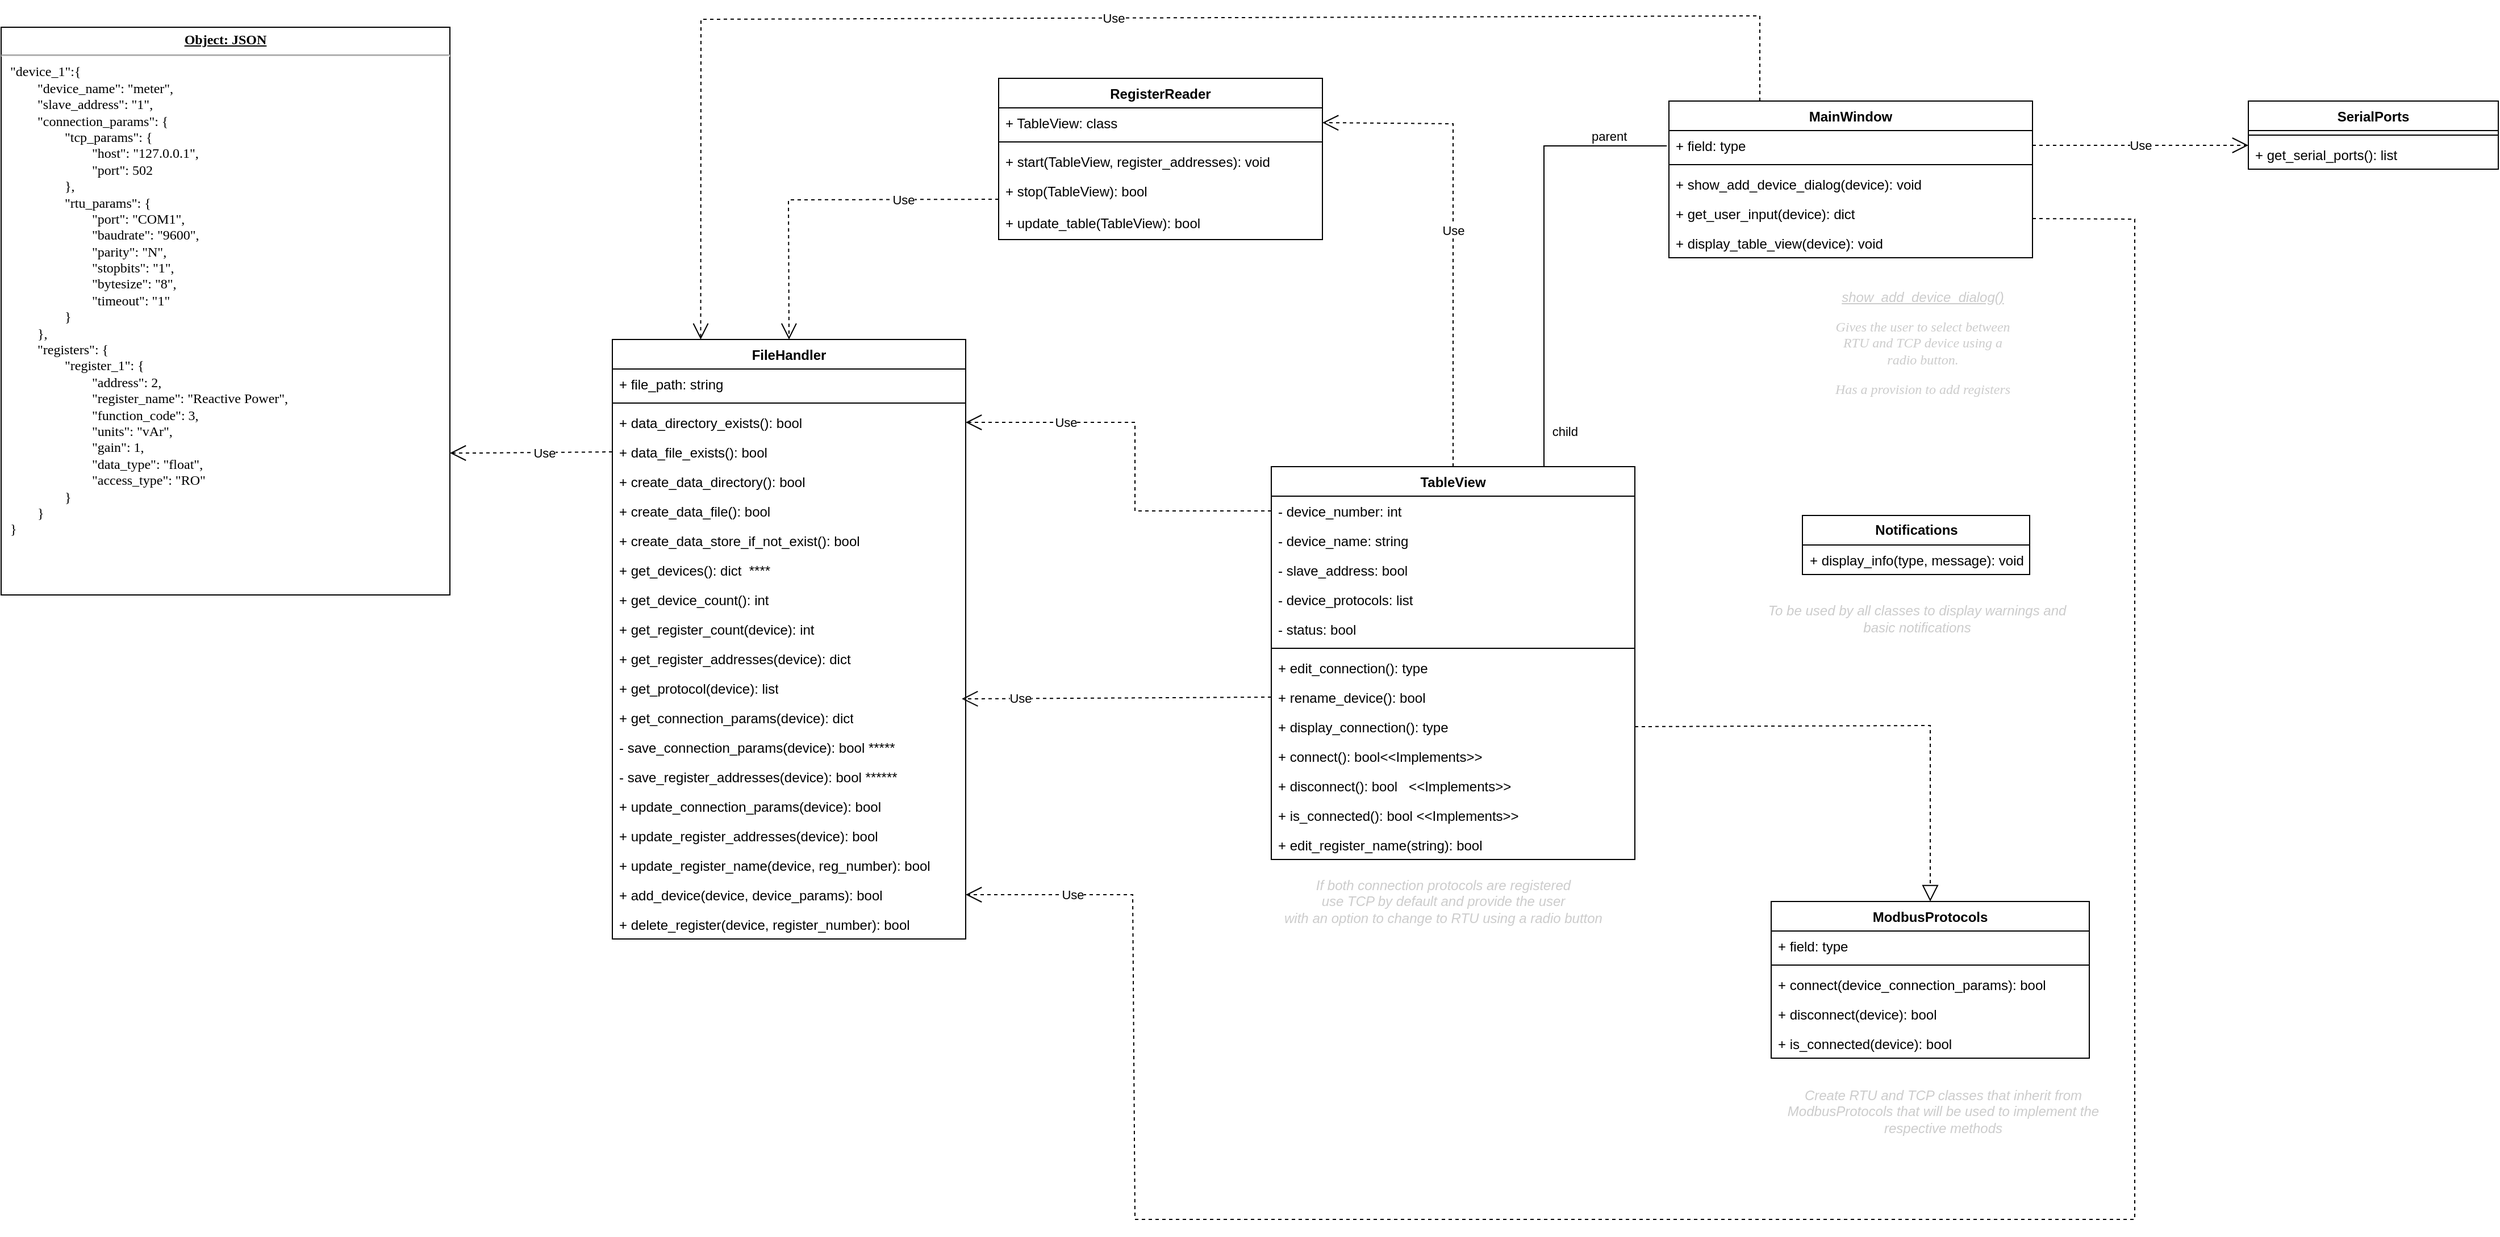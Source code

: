<mxfile version="22.1.21" type="github">
  <diagram id="C5RBs43oDa-KdzZeNtuy" name="Page-1">
    <mxGraphModel dx="1240" dy="578" grid="0" gridSize="5" guides="1" tooltips="1" connect="1" arrows="1" fold="1" page="1" pageScale="1" pageWidth="4681" pageHeight="3300" math="0" shadow="0">
      <root>
        <mxCell id="WIyWlLk6GJQsqaUBKTNV-0" />
        <mxCell id="WIyWlLk6GJQsqaUBKTNV-1" parent="WIyWlLk6GJQsqaUBKTNV-0" />
        <mxCell id="R0Rte5mgnnEbFd30__bY-20" value="RegisterReader" style="swimlane;fontStyle=1;align=center;verticalAlign=top;childLayout=stackLayout;horizontal=1;startSize=26;horizontalStack=0;resizeParent=1;resizeParentMax=0;resizeLast=0;collapsible=1;marginBottom=0;whiteSpace=wrap;html=1;" parent="WIyWlLk6GJQsqaUBKTNV-1" vertex="1">
          <mxGeometry x="1880" y="975" width="285" height="142" as="geometry">
            <mxRectangle x="340" y="460" width="80" height="30" as="alternateBounds" />
          </mxGeometry>
        </mxCell>
        <mxCell id="R0Rte5mgnnEbFd30__bY-29" value="+ TableView: class" style="text;strokeColor=none;fillColor=none;align=left;verticalAlign=top;spacingLeft=4;spacingRight=4;overflow=hidden;rotatable=0;points=[[0,0.5],[1,0.5]];portConstraint=eastwest;whiteSpace=wrap;html=1;" parent="R0Rte5mgnnEbFd30__bY-20" vertex="1">
          <mxGeometry y="26" width="285" height="26" as="geometry" />
        </mxCell>
        <mxCell id="R0Rte5mgnnEbFd30__bY-22" value="" style="line;strokeWidth=1;fillColor=none;align=left;verticalAlign=middle;spacingTop=-1;spacingLeft=3;spacingRight=3;rotatable=0;labelPosition=right;points=[];portConstraint=eastwest;strokeColor=inherit;" parent="R0Rte5mgnnEbFd30__bY-20" vertex="1">
          <mxGeometry y="52" width="285" height="8" as="geometry" />
        </mxCell>
        <mxCell id="R0Rte5mgnnEbFd30__bY-24" value="+ start(TableView, register_addresses): void" style="text;strokeColor=none;fillColor=none;align=left;verticalAlign=top;spacingLeft=4;spacingRight=4;overflow=hidden;rotatable=0;points=[[0,0.5],[1,0.5]];portConstraint=eastwest;whiteSpace=wrap;html=1;" parent="R0Rte5mgnnEbFd30__bY-20" vertex="1">
          <mxGeometry y="60" width="285" height="26" as="geometry" />
        </mxCell>
        <mxCell id="R0Rte5mgnnEbFd30__bY-42" value="+ stop(TableView): bool" style="text;strokeColor=none;fillColor=none;align=left;verticalAlign=top;spacingLeft=4;spacingRight=4;overflow=hidden;rotatable=0;points=[[0,0.5],[1,0.5]];portConstraint=eastwest;whiteSpace=wrap;html=1;" parent="R0Rte5mgnnEbFd30__bY-20" vertex="1">
          <mxGeometry y="86" width="285" height="28" as="geometry" />
        </mxCell>
        <mxCell id="pHV8ULAKs_P2QOliN_mK-52" value="+ update_table(TableView): bool" style="text;strokeColor=none;fillColor=none;align=left;verticalAlign=top;spacingLeft=4;spacingRight=4;overflow=hidden;rotatable=0;points=[[0,0.5],[1,0.5]];portConstraint=eastwest;whiteSpace=wrap;html=1;" parent="R0Rte5mgnnEbFd30__bY-20" vertex="1">
          <mxGeometry y="114" width="285" height="28" as="geometry" />
        </mxCell>
        <mxCell id="R0Rte5mgnnEbFd30__bY-61" value="TableView" style="swimlane;fontStyle=1;align=center;verticalAlign=top;childLayout=stackLayout;horizontal=1;startSize=26;horizontalStack=0;resizeParent=1;resizeParentMax=0;resizeLast=0;collapsible=1;marginBottom=0;whiteSpace=wrap;html=1;" parent="WIyWlLk6GJQsqaUBKTNV-1" vertex="1">
          <mxGeometry x="2120" y="1317" width="320" height="346" as="geometry" />
        </mxCell>
        <mxCell id="R0Rte5mgnnEbFd30__bY-62" value="- device_number: int" style="text;strokeColor=none;fillColor=none;align=left;verticalAlign=top;spacingLeft=4;spacingRight=4;overflow=hidden;rotatable=0;points=[[0,0.5],[1,0.5]];portConstraint=eastwest;whiteSpace=wrap;html=1;" parent="R0Rte5mgnnEbFd30__bY-61" vertex="1">
          <mxGeometry y="26" width="320" height="26" as="geometry" />
        </mxCell>
        <mxCell id="pHV8ULAKs_P2QOliN_mK-25" value="- device_name: string" style="text;strokeColor=none;fillColor=none;align=left;verticalAlign=top;spacingLeft=4;spacingRight=4;overflow=hidden;rotatable=0;points=[[0,0.5],[1,0.5]];portConstraint=eastwest;whiteSpace=wrap;html=1;" parent="R0Rte5mgnnEbFd30__bY-61" vertex="1">
          <mxGeometry y="52" width="320" height="26" as="geometry" />
        </mxCell>
        <mxCell id="pHV8ULAKs_P2QOliN_mK-24" value="- slave_address: bool" style="text;strokeColor=none;fillColor=none;align=left;verticalAlign=top;spacingLeft=4;spacingRight=4;overflow=hidden;rotatable=0;points=[[0,0.5],[1,0.5]];portConstraint=eastwest;whiteSpace=wrap;html=1;" parent="R0Rte5mgnnEbFd30__bY-61" vertex="1">
          <mxGeometry y="78" width="320" height="26" as="geometry" />
        </mxCell>
        <mxCell id="NA0rE5WpsOrF8ZW44wvQ-11" value="- device_protocols: list" style="text;strokeColor=none;fillColor=none;align=left;verticalAlign=top;spacingLeft=4;spacingRight=4;overflow=hidden;rotatable=0;points=[[0,0.5],[1,0.5]];portConstraint=eastwest;whiteSpace=wrap;html=1;" parent="R0Rte5mgnnEbFd30__bY-61" vertex="1">
          <mxGeometry y="104" width="320" height="26" as="geometry" />
        </mxCell>
        <mxCell id="pHV8ULAKs_P2QOliN_mK-9" value="- status: bool" style="text;strokeColor=none;fillColor=none;align=left;verticalAlign=top;spacingLeft=4;spacingRight=4;overflow=hidden;rotatable=0;points=[[0,0.5],[1,0.5]];portConstraint=eastwest;whiteSpace=wrap;html=1;" parent="R0Rte5mgnnEbFd30__bY-61" vertex="1">
          <mxGeometry y="130" width="320" height="26" as="geometry" />
        </mxCell>
        <mxCell id="R0Rte5mgnnEbFd30__bY-63" value="" style="line;strokeWidth=1;fillColor=none;align=left;verticalAlign=middle;spacingTop=-1;spacingLeft=3;spacingRight=3;rotatable=0;labelPosition=right;points=[];portConstraint=eastwest;strokeColor=inherit;" parent="R0Rte5mgnnEbFd30__bY-61" vertex="1">
          <mxGeometry y="156" width="320" height="8" as="geometry" />
        </mxCell>
        <mxCell id="R0Rte5mgnnEbFd30__bY-55" value="+ edit_connection(): type" style="text;strokeColor=none;fillColor=none;align=left;verticalAlign=top;spacingLeft=4;spacingRight=4;overflow=hidden;rotatable=0;points=[[0,0.5],[1,0.5]];portConstraint=eastwest;whiteSpace=wrap;html=1;" parent="R0Rte5mgnnEbFd30__bY-61" vertex="1">
          <mxGeometry y="164" width="320" height="26" as="geometry" />
        </mxCell>
        <mxCell id="R0Rte5mgnnEbFd30__bY-56" value="+ rename_device(): bool" style="text;strokeColor=none;fillColor=none;align=left;verticalAlign=top;spacingLeft=4;spacingRight=4;overflow=hidden;rotatable=0;points=[[0,0.5],[1,0.5]];portConstraint=eastwest;whiteSpace=wrap;html=1;" parent="R0Rte5mgnnEbFd30__bY-61" vertex="1">
          <mxGeometry y="190" width="320" height="26" as="geometry" />
        </mxCell>
        <mxCell id="pHV8ULAKs_P2QOliN_mK-10" value="+ display_connection(): type" style="text;strokeColor=none;fillColor=none;align=left;verticalAlign=top;spacingLeft=4;spacingRight=4;overflow=hidden;rotatable=0;points=[[0,0.5],[1,0.5]];portConstraint=eastwest;whiteSpace=wrap;html=1;" parent="R0Rte5mgnnEbFd30__bY-61" vertex="1">
          <mxGeometry y="216" width="320" height="26" as="geometry" />
        </mxCell>
        <mxCell id="pHV8ULAKs_P2QOliN_mK-33" value="+ connect(): bool&amp;lt;&amp;lt;Implements&amp;gt;&amp;gt;" style="text;strokeColor=none;fillColor=none;align=left;verticalAlign=top;spacingLeft=4;spacingRight=4;overflow=hidden;rotatable=0;points=[[0,0.5],[1,0.5]];portConstraint=eastwest;whiteSpace=wrap;html=1;" parent="R0Rte5mgnnEbFd30__bY-61" vertex="1">
          <mxGeometry y="242" width="320" height="26" as="geometry" />
        </mxCell>
        <mxCell id="pHV8ULAKs_P2QOliN_mK-35" value="+ disconnect(): bool&amp;nbsp; &amp;nbsp;&amp;lt;&amp;lt;Implements&amp;gt;&amp;gt;" style="text;strokeColor=none;fillColor=none;align=left;verticalAlign=top;spacingLeft=4;spacingRight=4;overflow=hidden;rotatable=0;points=[[0,0.5],[1,0.5]];portConstraint=eastwest;whiteSpace=wrap;html=1;" parent="R0Rte5mgnnEbFd30__bY-61" vertex="1">
          <mxGeometry y="268" width="320" height="26" as="geometry" />
        </mxCell>
        <mxCell id="pHV8ULAKs_P2QOliN_mK-34" value="+ is_connected(): bool &amp;lt;&amp;lt;Implements&amp;gt;&amp;gt;" style="text;strokeColor=none;fillColor=none;align=left;verticalAlign=top;spacingLeft=4;spacingRight=4;overflow=hidden;rotatable=0;points=[[0,0.5],[1,0.5]];portConstraint=eastwest;whiteSpace=wrap;html=1;" parent="R0Rte5mgnnEbFd30__bY-61" vertex="1">
          <mxGeometry y="294" width="320" height="26" as="geometry" />
        </mxCell>
        <mxCell id="NA0rE5WpsOrF8ZW44wvQ-50" value="+ edit_register_name(string): bool" style="text;strokeColor=none;fillColor=none;align=left;verticalAlign=top;spacingLeft=4;spacingRight=4;overflow=hidden;rotatable=0;points=[[0,0.5],[1,0.5]];portConstraint=eastwest;whiteSpace=wrap;html=1;" parent="R0Rte5mgnnEbFd30__bY-61" vertex="1">
          <mxGeometry y="320" width="320" height="26" as="geometry" />
        </mxCell>
        <mxCell id="pHV8ULAKs_P2QOliN_mK-11" value="FileHandler" style="swimlane;fontStyle=1;align=center;verticalAlign=top;childLayout=stackLayout;horizontal=1;startSize=26;horizontalStack=0;resizeParent=1;resizeParentMax=0;resizeLast=0;collapsible=1;marginBottom=0;whiteSpace=wrap;html=1;" parent="WIyWlLk6GJQsqaUBKTNV-1" vertex="1">
          <mxGeometry x="1540" y="1205" width="311" height="528" as="geometry" />
        </mxCell>
        <mxCell id="pHV8ULAKs_P2QOliN_mK-12" value="+ file_path: string" style="text;strokeColor=none;fillColor=none;align=left;verticalAlign=top;spacingLeft=4;spacingRight=4;overflow=hidden;rotatable=0;points=[[0,0.5],[1,0.5]];portConstraint=eastwest;whiteSpace=wrap;html=1;" parent="pHV8ULAKs_P2QOliN_mK-11" vertex="1">
          <mxGeometry y="26" width="311" height="26" as="geometry" />
        </mxCell>
        <mxCell id="pHV8ULAKs_P2QOliN_mK-13" value="" style="line;strokeWidth=1;fillColor=none;align=left;verticalAlign=middle;spacingTop=-1;spacingLeft=3;spacingRight=3;rotatable=0;labelPosition=right;points=[];portConstraint=eastwest;strokeColor=inherit;" parent="pHV8ULAKs_P2QOliN_mK-11" vertex="1">
          <mxGeometry y="52" width="311" height="8" as="geometry" />
        </mxCell>
        <mxCell id="pHV8ULAKs_P2QOliN_mK-14" value="+ data_directory_exists(): bool" style="text;strokeColor=none;fillColor=none;align=left;verticalAlign=top;spacingLeft=4;spacingRight=4;overflow=hidden;rotatable=0;points=[[0,0.5],[1,0.5]];portConstraint=eastwest;whiteSpace=wrap;html=1;" parent="pHV8ULAKs_P2QOliN_mK-11" vertex="1">
          <mxGeometry y="60" width="311" height="26" as="geometry" />
        </mxCell>
        <mxCell id="pHV8ULAKs_P2QOliN_mK-15" value="+ data_file_exists(): bool" style="text;strokeColor=none;fillColor=none;align=left;verticalAlign=top;spacingLeft=4;spacingRight=4;overflow=hidden;rotatable=0;points=[[0,0.5],[1,0.5]];portConstraint=eastwest;whiteSpace=wrap;html=1;" parent="pHV8ULAKs_P2QOliN_mK-11" vertex="1">
          <mxGeometry y="86" width="311" height="26" as="geometry" />
        </mxCell>
        <mxCell id="R0Rte5mgnnEbFd30__bY-70" value="+ create_data_directory(): bool" style="text;strokeColor=none;fillColor=none;align=left;verticalAlign=top;spacingLeft=4;spacingRight=4;overflow=hidden;rotatable=0;points=[[0,0.5],[1,0.5]];portConstraint=eastwest;whiteSpace=wrap;html=1;" parent="pHV8ULAKs_P2QOliN_mK-11" vertex="1">
          <mxGeometry y="112" width="311" height="26" as="geometry" />
        </mxCell>
        <mxCell id="R0Rte5mgnnEbFd30__bY-71" value="+ create_data_file(): bool" style="text;strokeColor=none;fillColor=none;align=left;verticalAlign=top;spacingLeft=4;spacingRight=4;overflow=hidden;rotatable=0;points=[[0,0.5],[1,0.5]];portConstraint=eastwest;whiteSpace=wrap;html=1;" parent="pHV8ULAKs_P2QOliN_mK-11" vertex="1">
          <mxGeometry y="138" width="311" height="26" as="geometry" />
        </mxCell>
        <mxCell id="rDuKrW9vEvg7bjFHbhdm-0" value="+ create_data_store_if_not_exist(): bool" style="text;strokeColor=none;fillColor=none;align=left;verticalAlign=top;spacingLeft=4;spacingRight=4;overflow=hidden;rotatable=0;points=[[0,0.5],[1,0.5]];portConstraint=eastwest;whiteSpace=wrap;html=1;" vertex="1" parent="pHV8ULAKs_P2QOliN_mK-11">
          <mxGeometry y="164" width="311" height="26" as="geometry" />
        </mxCell>
        <mxCell id="pHV8ULAKs_P2QOliN_mK-17" value="+ get_devices(): dict&amp;nbsp; ****" style="text;strokeColor=none;fillColor=none;align=left;verticalAlign=top;spacingLeft=4;spacingRight=4;overflow=hidden;rotatable=0;points=[[0,0.5],[1,0.5]];portConstraint=eastwest;whiteSpace=wrap;html=1;" parent="pHV8ULAKs_P2QOliN_mK-11" vertex="1">
          <mxGeometry y="190" width="311" height="26" as="geometry" />
        </mxCell>
        <mxCell id="NA0rE5WpsOrF8ZW44wvQ-6" value="+ get_device_count(): int" style="text;strokeColor=none;fillColor=none;align=left;verticalAlign=top;spacingLeft=4;spacingRight=4;overflow=hidden;rotatable=0;points=[[0,0.5],[1,0.5]];portConstraint=eastwest;whiteSpace=wrap;html=1;" parent="pHV8ULAKs_P2QOliN_mK-11" vertex="1">
          <mxGeometry y="216" width="311" height="26" as="geometry" />
        </mxCell>
        <mxCell id="pHV8ULAKs_P2QOliN_mK-18" value="+ get_register_count(device): int" style="text;strokeColor=none;fillColor=none;align=left;verticalAlign=top;spacingLeft=4;spacingRight=4;overflow=hidden;rotatable=0;points=[[0,0.5],[1,0.5]];portConstraint=eastwest;whiteSpace=wrap;html=1;" parent="pHV8ULAKs_P2QOliN_mK-11" vertex="1">
          <mxGeometry y="242" width="311" height="26" as="geometry" />
        </mxCell>
        <mxCell id="pHV8ULAKs_P2QOliN_mK-16" value="+ get_register_addresses(device): dict" style="text;strokeColor=none;fillColor=none;align=left;verticalAlign=top;spacingLeft=4;spacingRight=4;overflow=hidden;rotatable=0;points=[[0,0.5],[1,0.5]];portConstraint=eastwest;whiteSpace=wrap;html=1;" parent="pHV8ULAKs_P2QOliN_mK-11" vertex="1">
          <mxGeometry y="268" width="311" height="26" as="geometry" />
        </mxCell>
        <mxCell id="pHV8ULAKs_P2QOliN_mK-19" value="+ get_protocol(device): list" style="text;strokeColor=none;fillColor=none;align=left;verticalAlign=top;spacingLeft=4;spacingRight=4;overflow=hidden;rotatable=0;points=[[0,0.5],[1,0.5]];portConstraint=eastwest;whiteSpace=wrap;html=1;" parent="pHV8ULAKs_P2QOliN_mK-11" vertex="1">
          <mxGeometry y="294" width="311" height="26" as="geometry" />
        </mxCell>
        <mxCell id="NA0rE5WpsOrF8ZW44wvQ-12" value="+ get_connection_params(device): dict" style="text;strokeColor=none;fillColor=none;align=left;verticalAlign=top;spacingLeft=4;spacingRight=4;overflow=hidden;rotatable=0;points=[[0,0.5],[1,0.5]];portConstraint=eastwest;whiteSpace=wrap;html=1;" parent="pHV8ULAKs_P2QOliN_mK-11" vertex="1">
          <mxGeometry y="320" width="311" height="26" as="geometry" />
        </mxCell>
        <mxCell id="R0Rte5mgnnEbFd30__bY-74" value="- save_connection_params(device): bool *****" style="text;strokeColor=none;fillColor=none;align=left;verticalAlign=top;spacingLeft=4;spacingRight=4;overflow=hidden;rotatable=0;points=[[0,0.5],[1,0.5]];portConstraint=eastwest;whiteSpace=wrap;html=1;" parent="pHV8ULAKs_P2QOliN_mK-11" vertex="1">
          <mxGeometry y="346" width="311" height="26" as="geometry" />
        </mxCell>
        <mxCell id="pHV8ULAKs_P2QOliN_mK-21" value="- save_register_addresses(device): bool ******" style="text;strokeColor=none;fillColor=none;align=left;verticalAlign=top;spacingLeft=4;spacingRight=4;overflow=hidden;rotatable=0;points=[[0,0.5],[1,0.5]];portConstraint=eastwest;whiteSpace=wrap;html=1;" parent="pHV8ULAKs_P2QOliN_mK-11" vertex="1">
          <mxGeometry y="372" width="311" height="26" as="geometry" />
        </mxCell>
        <mxCell id="R0Rte5mgnnEbFd30__bY-73" value="+ update_connection_params(device): bool" style="text;strokeColor=none;fillColor=none;align=left;verticalAlign=top;spacingLeft=4;spacingRight=4;overflow=hidden;rotatable=0;points=[[0,0.5],[1,0.5]];portConstraint=eastwest;whiteSpace=wrap;html=1;" parent="pHV8ULAKs_P2QOliN_mK-11" vertex="1">
          <mxGeometry y="398" width="311" height="26" as="geometry" />
        </mxCell>
        <mxCell id="pHV8ULAKs_P2QOliN_mK-22" value="+ update_register_addresses(device): bool" style="text;strokeColor=none;fillColor=none;align=left;verticalAlign=top;spacingLeft=4;spacingRight=4;overflow=hidden;rotatable=0;points=[[0,0.5],[1,0.5]];portConstraint=eastwest;whiteSpace=wrap;html=1;" parent="pHV8ULAKs_P2QOliN_mK-11" vertex="1">
          <mxGeometry y="424" width="311" height="26" as="geometry" />
        </mxCell>
        <mxCell id="R0Rte5mgnnEbFd30__bY-72" value="+ update_register_name(device, reg_number): bool" style="text;strokeColor=none;fillColor=none;align=left;verticalAlign=top;spacingLeft=4;spacingRight=4;overflow=hidden;rotatable=0;points=[[0,0.5],[1,0.5]];portConstraint=eastwest;whiteSpace=wrap;html=1;" parent="pHV8ULAKs_P2QOliN_mK-11" vertex="1">
          <mxGeometry y="450" width="311" height="26" as="geometry" />
        </mxCell>
        <mxCell id="R0Rte5mgnnEbFd30__bY-76" value="+ add_device(device, device_params): bool" style="text;strokeColor=none;fillColor=none;align=left;verticalAlign=top;spacingLeft=4;spacingRight=4;overflow=hidden;rotatable=0;points=[[0,0.5],[1,0.5]];portConstraint=eastwest;whiteSpace=wrap;html=1;" parent="pHV8ULAKs_P2QOliN_mK-11" vertex="1">
          <mxGeometry y="476" width="311" height="26" as="geometry" />
        </mxCell>
        <mxCell id="pHV8ULAKs_P2QOliN_mK-23" value="+ delete_register(device, register_number): bool" style="text;strokeColor=none;fillColor=none;align=left;verticalAlign=top;spacingLeft=4;spacingRight=4;overflow=hidden;rotatable=0;points=[[0,0.5],[1,0.5]];portConstraint=eastwest;whiteSpace=wrap;html=1;" parent="pHV8ULAKs_P2QOliN_mK-11" vertex="1">
          <mxGeometry y="502" width="311" height="26" as="geometry" />
        </mxCell>
        <mxCell id="pHV8ULAKs_P2QOliN_mK-36" value="" style="endArrow=block;dashed=1;endFill=0;endSize=12;html=1;rounded=0;exitX=1;exitY=0.5;exitDx=0;exitDy=0;entryX=0.5;entryY=0;entryDx=0;entryDy=0;" parent="WIyWlLk6GJQsqaUBKTNV-1" source="pHV8ULAKs_P2QOliN_mK-10" target="NA0rE5WpsOrF8ZW44wvQ-27" edge="1">
          <mxGeometry width="160" relative="1" as="geometry">
            <mxPoint x="2460" y="1640" as="sourcePoint" />
            <mxPoint x="2746.0" y="1800" as="targetPoint" />
            <Array as="points">
              <mxPoint x="2700" y="1545" />
            </Array>
          </mxGeometry>
        </mxCell>
        <mxCell id="pHV8ULAKs_P2QOliN_mK-38" value="Use" style="endArrow=open;endSize=12;dashed=1;html=1;rounded=0;exitX=0;exitY=0.5;exitDx=0;exitDy=0;entryX=1;entryY=0.5;entryDx=0;entryDy=0;" parent="WIyWlLk6GJQsqaUBKTNV-1" source="R0Rte5mgnnEbFd30__bY-62" target="pHV8ULAKs_P2QOliN_mK-14" edge="1">
          <mxGeometry x="0.497" width="160" relative="1" as="geometry">
            <mxPoint x="1693" y="1474" as="sourcePoint" />
            <mxPoint x="1878" y="1386" as="targetPoint" />
            <Array as="points">
              <mxPoint x="2000" y="1356" />
              <mxPoint x="2000" y="1278" />
            </Array>
            <mxPoint as="offset" />
          </mxGeometry>
        </mxCell>
        <mxCell id="pHV8ULAKs_P2QOliN_mK-39" value="Use" style="endArrow=open;endSize=12;dashed=1;html=1;rounded=0;entryX=0.989;entryY=0.867;entryDx=0;entryDy=0;exitX=0;exitY=0.5;exitDx=0;exitDy=0;entryPerimeter=0;" parent="WIyWlLk6GJQsqaUBKTNV-1" target="pHV8ULAKs_P2QOliN_mK-19" edge="1" source="R0Rte5mgnnEbFd30__bY-56">
          <mxGeometry x="0.625" width="160" relative="1" as="geometry">
            <mxPoint x="2120" y="1494" as="sourcePoint" />
            <mxPoint x="1835" y="1665" as="targetPoint" />
            <Array as="points" />
            <mxPoint as="offset" />
          </mxGeometry>
        </mxCell>
        <mxCell id="pHV8ULAKs_P2QOliN_mK-40" value="Use" style="endArrow=open;endSize=12;dashed=1;html=1;rounded=0;exitX=0;exitY=0.75;exitDx=0;exitDy=0;entryX=0.5;entryY=0;entryDx=0;entryDy=0;" parent="WIyWlLk6GJQsqaUBKTNV-1" source="R0Rte5mgnnEbFd30__bY-20" target="pHV8ULAKs_P2QOliN_mK-11" edge="1">
          <mxGeometry x="-0.45" width="160" relative="1" as="geometry">
            <mxPoint x="2110" y="1015" as="sourcePoint" />
            <mxPoint x="1735" y="1115" as="targetPoint" />
            <Array as="points">
              <mxPoint x="1695" y="1082" />
            </Array>
            <mxPoint as="offset" />
          </mxGeometry>
        </mxCell>
        <mxCell id="pHV8ULAKs_P2QOliN_mK-41" value="Use" style="endArrow=open;endSize=12;dashed=1;html=1;rounded=0;exitX=0.5;exitY=0;exitDx=0;exitDy=0;entryX=1;entryY=0.5;entryDx=0;entryDy=0;" parent="WIyWlLk6GJQsqaUBKTNV-1" source="R0Rte5mgnnEbFd30__bY-61" target="R0Rte5mgnnEbFd30__bY-29" edge="1">
          <mxGeometry width="160" relative="1" as="geometry">
            <mxPoint x="2300" y="1295" as="sourcePoint" />
            <mxPoint x="2255" y="1075" as="targetPoint" />
            <Array as="points">
              <mxPoint x="2280" y="1015" />
            </Array>
          </mxGeometry>
        </mxCell>
        <mxCell id="pHV8ULAKs_P2QOliN_mK-42" value="&lt;p style=&quot;margin:0px;margin-top:4px;text-align:center;text-decoration:underline;&quot;&gt;&lt;b&gt;&lt;font face=&quot;Lucida Console&quot;&gt;Object: JSON&lt;/font&gt;&lt;/b&gt;&lt;/p&gt;&lt;hr&gt;&lt;p style=&quot;margin:0px;margin-left:8px;&quot;&gt;&lt;font face=&quot;Lucida Console&quot;&gt;&quot;device_1&quot;:{&lt;/font&gt;&lt;/p&gt;&lt;p style=&quot;margin:0px;margin-left:8px;&quot;&gt;&lt;span style=&quot;font-family: UuIYtcbSitA8eK5MFjsH; white-space: pre;&quot;&gt;&#x9;&lt;/span&gt;&lt;font face=&quot;Lucida Console&quot;&gt;&quot;device_name&quot;: &quot;meter&quot;,&lt;/font&gt;&lt;br&gt;&lt;/p&gt;&lt;p style=&quot;margin:0px;margin-left:8px;&quot;&gt;&lt;span style=&quot;font-family: UuIYtcbSitA8eK5MFjsH; white-space: pre;&quot;&gt;&#x9;&lt;/span&gt;&lt;font face=&quot;Lucida Console&quot;&gt;&quot;slave_address&quot;: &quot;1&quot;,&lt;br&gt;&lt;/font&gt;&lt;/p&gt;&lt;p style=&quot;margin:0px;margin-left:8px;&quot;&gt;&lt;span style=&quot;font-family: Paz8Co9bnPgw_T366Ow7; white-space: pre;&quot;&gt;&#x9;&lt;/span&gt;&lt;font face=&quot;Lucida Console&quot;&gt;&quot;connection_params&quot;: {&lt;/font&gt;&lt;br&gt;&lt;/p&gt;&lt;p style=&quot;margin:0px;margin-left:8px;&quot;&gt;&lt;span style=&quot;white-space: pre;&quot;&gt;&lt;font face=&quot;UuIYtcbSitA8eK5MFjsH&quot;&gt;&#x9;&lt;/font&gt;&lt;span style=&quot;font-family: UuIYtcbSitA8eK5MFjsH; white-space: pre;&quot;&gt;&#x9;&lt;/span&gt;&lt;font face=&quot;Lucida Console&quot;&gt;&quot;tcp_params&quot;: {&lt;/font&gt;&lt;/span&gt;&lt;/p&gt;&lt;p style=&quot;margin:0px;margin-left:8px;&quot;&gt;&lt;span style=&quot;font-family: UuIYtcbSitA8eK5MFjsH; white-space: pre;&quot;&gt;&#x9;&lt;/span&gt;&lt;span style=&quot;font-family: UuIYtcbSitA8eK5MFjsH; white-space: pre;&quot;&gt;&#x9;&lt;/span&gt;&lt;span style=&quot;font-family: UuIYtcbSitA8eK5MFjsH; white-space: pre;&quot;&gt;&#x9;&lt;/span&gt;&lt;font face=&quot;Lucida Console&quot;&gt;&quot;host&quot;: &quot;127.0.0.1&quot;,&lt;/font&gt;&lt;br&gt;&lt;/p&gt;&lt;p style=&quot;margin:0px;margin-left:8px;&quot;&gt;&lt;span style=&quot;font-family: UuIYtcbSitA8eK5MFjsH; white-space: pre;&quot;&gt;&#x9;&lt;/span&gt;&lt;span style=&quot;font-family: UuIYtcbSitA8eK5MFjsH; white-space: pre;&quot;&gt;&#x9;&lt;/span&gt;&lt;span style=&quot;font-family: UuIYtcbSitA8eK5MFjsH; white-space: pre;&quot;&gt;&#x9;&lt;/span&gt;&lt;font face=&quot;Lucida Console&quot;&gt;&quot;port&quot;: 502&lt;/font&gt;&lt;br&gt;&lt;/p&gt;&lt;p style=&quot;margin:0px;margin-left:8px;&quot;&gt;&lt;span style=&quot;font-family: UuIYtcbSitA8eK5MFjsH; white-space: pre;&quot;&gt;&#x9;&lt;span style=&quot;white-space: pre;&quot;&gt;&#x9;&lt;/span&gt;&lt;/span&gt;&lt;font face=&quot;Lucida Console&quot;&gt;},&lt;/font&gt;&lt;/p&gt;&lt;p style=&quot;margin:0px;margin-left:8px;&quot;&gt;&lt;span style=&quot;font-family: UuIYtcbSitA8eK5MFjsH; white-space: pre;&quot;&gt;&#x9;&lt;/span&gt;&lt;span style=&quot;font-family: UuIYtcbSitA8eK5MFjsH; white-space: pre;&quot;&gt;&#x9;&lt;/span&gt;&lt;font face=&quot;Lucida Console&quot;&gt;&quot;rtu_params&quot;: {&lt;/font&gt;&lt;br&gt;&lt;/p&gt;&lt;p style=&quot;margin:0px;margin-left:8px;&quot;&gt;&lt;span style=&quot;font-family: UuIYtcbSitA8eK5MFjsH; white-space: pre;&quot;&gt;&#x9;&lt;/span&gt;&lt;span style=&quot;font-family: UuIYtcbSitA8eK5MFjsH; white-space: pre;&quot;&gt;&#x9;&lt;/span&gt;&lt;span style=&quot;font-family: UuIYtcbSitA8eK5MFjsH; white-space: pre;&quot;&gt;&#x9;&lt;/span&gt;&lt;font face=&quot;Lucida Console&quot;&gt;&quot;port&quot;: &quot;COM1&quot;,&lt;br&gt;&lt;/font&gt;&lt;/p&gt;&lt;p style=&quot;margin:0px;margin-left:8px;&quot;&gt;&lt;span style=&quot;font-family: UuIYtcbSitA8eK5MFjsH; white-space: pre;&quot;&gt;&#x9;&lt;/span&gt;&lt;span style=&quot;font-family: UuIYtcbSitA8eK5MFjsH; white-space: pre;&quot;&gt;&#x9;&lt;/span&gt;&lt;span style=&quot;font-family: UuIYtcbSitA8eK5MFjsH; white-space: pre;&quot;&gt;&#x9;&lt;/span&gt;&lt;font face=&quot;Lucida Console&quot;&gt;&quot;baudrate&quot;: &quot;9600&quot;,&lt;/font&gt;&lt;br&gt;&lt;/p&gt;&lt;p style=&quot;margin:0px;margin-left:8px;&quot;&gt;&lt;span style=&quot;font-family: UuIYtcbSitA8eK5MFjsH; white-space: pre;&quot;&gt;&#x9;&lt;/span&gt;&lt;span style=&quot;font-family: UuIYtcbSitA8eK5MFjsH; white-space: pre;&quot;&gt;&#x9;&lt;/span&gt;&lt;span style=&quot;font-family: UuIYtcbSitA8eK5MFjsH; white-space: pre;&quot;&gt;&#x9;&lt;/span&gt;&lt;font face=&quot;Lucida Console&quot;&gt;&quot;parity&quot;: &quot;N&quot;,&lt;/font&gt;&lt;br&gt;&lt;/p&gt;&lt;p style=&quot;margin:0px;margin-left:8px;&quot;&gt;&lt;span style=&quot;font-family: UuIYtcbSitA8eK5MFjsH; white-space: pre;&quot;&gt;&#x9;&lt;/span&gt;&lt;span style=&quot;font-family: UuIYtcbSitA8eK5MFjsH; white-space: pre;&quot;&gt;&#x9;&lt;/span&gt;&lt;span style=&quot;font-family: UuIYtcbSitA8eK5MFjsH; white-space: pre;&quot;&gt;&#x9;&lt;/span&gt;&lt;font face=&quot;Lucida Console&quot;&gt;&quot;stopbits&quot;: &quot;1&quot;,&lt;/font&gt;&lt;br&gt;&lt;/p&gt;&lt;p style=&quot;margin:0px;margin-left:8px;&quot;&gt;&lt;span style=&quot;font-family: UuIYtcbSitA8eK5MFjsH; white-space: pre;&quot;&gt;&#x9;&lt;/span&gt;&lt;span style=&quot;font-family: UuIYtcbSitA8eK5MFjsH; white-space: pre;&quot;&gt;&#x9;&lt;/span&gt;&lt;span style=&quot;font-family: UuIYtcbSitA8eK5MFjsH; white-space: pre;&quot;&gt;&#x9;&lt;/span&gt;&lt;font face=&quot;Lucida Console&quot;&gt;&quot;bytesize&quot;: &quot;8&quot;,&lt;/font&gt;&lt;br&gt;&lt;/p&gt;&lt;p style=&quot;margin:0px;margin-left:8px;&quot;&gt;&lt;span style=&quot;font-family: UuIYtcbSitA8eK5MFjsH; white-space: pre;&quot;&gt;&#x9;&lt;/span&gt;&lt;span style=&quot;font-family: UuIYtcbSitA8eK5MFjsH; white-space: pre;&quot;&gt;&#x9;&lt;/span&gt;&lt;span style=&quot;font-family: UuIYtcbSitA8eK5MFjsH; white-space: pre;&quot;&gt;&#x9;&lt;/span&gt;&lt;font face=&quot;Lucida Console&quot;&gt;&quot;timeout&quot;: &quot;1&quot;&lt;/font&gt;&lt;br&gt;&lt;/p&gt;&lt;p style=&quot;margin:0px;margin-left:8px;&quot;&gt;&lt;span style=&quot;font-family: UuIYtcbSitA8eK5MFjsH; white-space: pre;&quot;&gt;&#x9;&lt;/span&gt;&lt;span style=&quot;font-family: UuIYtcbSitA8eK5MFjsH; white-space: pre;&quot;&gt;&#x9;&lt;/span&gt;&lt;font face=&quot;Lucida Console&quot;&gt;}&lt;/font&gt;&lt;/p&gt;&lt;p style=&quot;margin:0px;margin-left:8px;&quot;&gt;&lt;span style=&quot;font-family: UuIYtcbSitA8eK5MFjsH; white-space: pre;&quot;&gt;&#x9;&lt;/span&gt;&lt;font face=&quot;Lucida Console&quot;&gt;},&lt;/font&gt;&lt;/p&gt;&lt;p style=&quot;margin:0px;margin-left:8px;&quot;&gt;&lt;span style=&quot;font-family: UuIYtcbSitA8eK5MFjsH; white-space: pre;&quot;&gt;&#x9;&lt;/span&gt;&lt;font face=&quot;Lucida Console&quot;&gt;&quot;registers&quot;: {&lt;/font&gt;&lt;br&gt;&lt;/p&gt;&lt;p style=&quot;margin:0px;margin-left:8px;&quot;&gt;&lt;span style=&quot;font-family: UuIYtcbSitA8eK5MFjsH; white-space: pre;&quot;&gt;&#x9;&lt;/span&gt;&lt;span style=&quot;font-family: UuIYtcbSitA8eK5MFjsH; white-space: pre;&quot;&gt;&#x9;&lt;/span&gt;&lt;font face=&quot;Lucida Console&quot;&gt;&quot;register_1&quot;: {&lt;/font&gt;&lt;br&gt;&lt;/p&gt;&lt;p style=&quot;margin:0px;margin-left:8px;&quot;&gt;&lt;span style=&quot;font-family: UuIYtcbSitA8eK5MFjsH; white-space: pre;&quot;&gt;&#x9;&lt;/span&gt;&lt;span style=&quot;font-family: UuIYtcbSitA8eK5MFjsH; white-space: pre;&quot;&gt;&#x9;&lt;/span&gt;&lt;span style=&quot;font-family: UuIYtcbSitA8eK5MFjsH; white-space: pre;&quot;&gt;&#x9;&lt;/span&gt;&lt;font face=&quot;Lucida Console&quot;&gt;&quot;address&quot;: 2,&lt;/font&gt;&lt;br&gt;&lt;/p&gt;&lt;p style=&quot;margin:0px;margin-left:8px;&quot;&gt;&lt;span style=&quot;font-family: UuIYtcbSitA8eK5MFjsH; white-space: pre;&quot;&gt;&#x9;&lt;/span&gt;&lt;span style=&quot;font-family: UuIYtcbSitA8eK5MFjsH; white-space: pre;&quot;&gt;&#x9;&lt;/span&gt;&lt;span style=&quot;font-family: UuIYtcbSitA8eK5MFjsH; white-space: pre;&quot;&gt;&#x9;&lt;/span&gt;&lt;font face=&quot;Lucida Console&quot;&gt;&quot;register_name&quot;: &quot;Reactive Power&quot;,&lt;/font&gt;&lt;br&gt;&lt;/p&gt;&lt;p style=&quot;margin:0px;margin-left:8px;&quot;&gt;&lt;span style=&quot;font-family: UuIYtcbSitA8eK5MFjsH; white-space: pre;&quot;&gt;&#x9;&lt;/span&gt;&lt;span style=&quot;font-family: UuIYtcbSitA8eK5MFjsH; white-space: pre;&quot;&gt;&#x9;&lt;/span&gt;&lt;span style=&quot;font-family: UuIYtcbSitA8eK5MFjsH; white-space: pre;&quot;&gt;&#x9;&lt;/span&gt;&lt;font face=&quot;Lucida Console&quot;&gt;&quot;function_code&quot;: 3,&lt;/font&gt;&lt;br&gt;&lt;/p&gt;&lt;p style=&quot;margin:0px;margin-left:8px;&quot;&gt;&lt;span style=&quot;font-family: UuIYtcbSitA8eK5MFjsH; white-space: pre;&quot;&gt;&#x9;&lt;/span&gt;&lt;span style=&quot;font-family: UuIYtcbSitA8eK5MFjsH; white-space: pre;&quot;&gt;&#x9;&lt;/span&gt;&lt;span style=&quot;font-family: UuIYtcbSitA8eK5MFjsH; white-space: pre;&quot;&gt;&#x9;&lt;/span&gt;&lt;font face=&quot;Lucida Console&quot;&gt;&quot;units&quot;: &quot;vAr&quot;,&lt;/font&gt;&lt;br&gt;&lt;/p&gt;&lt;p style=&quot;margin:0px;margin-left:8px;&quot;&gt;&lt;span style=&quot;font-family: UuIYtcbSitA8eK5MFjsH; white-space: pre;&quot;&gt;&#x9;&lt;/span&gt;&lt;span style=&quot;font-family: UuIYtcbSitA8eK5MFjsH; white-space: pre;&quot;&gt;&#x9;&lt;/span&gt;&lt;span style=&quot;font-family: UuIYtcbSitA8eK5MFjsH; white-space: pre;&quot;&gt;&#x9;&lt;/span&gt;&lt;font face=&quot;Lucida Console&quot;&gt;&quot;gain&quot;: 1,&lt;/font&gt;&lt;br&gt;&lt;/p&gt;&lt;p style=&quot;margin:0px;margin-left:8px;&quot;&gt;&lt;span style=&quot;font-family: UuIYtcbSitA8eK5MFjsH; white-space: pre;&quot;&gt;&#x9;&lt;/span&gt;&lt;span style=&quot;font-family: UuIYtcbSitA8eK5MFjsH; white-space: pre;&quot;&gt;&#x9;&lt;/span&gt;&lt;span style=&quot;font-family: UuIYtcbSitA8eK5MFjsH; white-space: pre;&quot;&gt;&#x9;&lt;/span&gt;&lt;font face=&quot;Lucida Console&quot;&gt;&quot;data_type&quot;: &quot;float&quot;,&lt;/font&gt;&lt;br&gt;&lt;/p&gt;&lt;p style=&quot;margin:0px;margin-left:8px;&quot;&gt;&lt;span style=&quot;font-family: UuIYtcbSitA8eK5MFjsH; white-space: pre;&quot;&gt;&#x9;&lt;/span&gt;&lt;span style=&quot;font-family: UuIYtcbSitA8eK5MFjsH; white-space: pre;&quot;&gt;&#x9;&lt;/span&gt;&lt;span style=&quot;font-family: UuIYtcbSitA8eK5MFjsH; white-space: pre;&quot;&gt;&#x9;&lt;/span&gt;&lt;font face=&quot;Lucida Console&quot;&gt;&quot;access_type&quot;: &quot;RO&quot;&lt;/font&gt;&lt;br&gt;&lt;/p&gt;&lt;p style=&quot;margin:0px;margin-left:8px;&quot;&gt;&lt;span style=&quot;font-family: UuIYtcbSitA8eK5MFjsH; white-space: pre;&quot;&gt;&#x9;&lt;/span&gt;&lt;span style=&quot;font-family: UuIYtcbSitA8eK5MFjsH; white-space: pre;&quot;&gt;&#x9;&lt;/span&gt;&lt;font face=&quot;Lucida Console&quot;&gt;}&lt;/font&gt;&lt;/p&gt;&lt;p style=&quot;margin:0px;margin-left:8px;&quot;&gt;&lt;span style=&quot;font-family: UuIYtcbSitA8eK5MFjsH; white-space: pre;&quot;&gt;&#x9;&lt;/span&gt;&lt;font face=&quot;Lucida Console&quot;&gt;}&lt;/font&gt;&lt;/p&gt;&lt;p style=&quot;margin:0px;margin-left:8px;&quot;&gt;&lt;font face=&quot;Lucida Console&quot;&gt;}&lt;/font&gt;&lt;/p&gt;" style="verticalAlign=top;align=left;overflow=fill;fontSize=12;fontFamily=Helvetica;html=1;whiteSpace=wrap;" parent="WIyWlLk6GJQsqaUBKTNV-1" vertex="1">
          <mxGeometry x="1002" y="930" width="395" height="500" as="geometry" />
        </mxCell>
        <mxCell id="pHV8ULAKs_P2QOliN_mK-43" value="Use" style="endArrow=open;endSize=12;dashed=1;html=1;rounded=0;entryX=1;entryY=0.75;entryDx=0;entryDy=0;exitX=0;exitY=0.5;exitDx=0;exitDy=0;" parent="WIyWlLk6GJQsqaUBKTNV-1" source="pHV8ULAKs_P2QOliN_mK-15" target="pHV8ULAKs_P2QOliN_mK-42" edge="1">
          <mxGeometry x="-0.161" width="160" relative="1" as="geometry">
            <mxPoint x="1505" y="1305" as="sourcePoint" />
            <mxPoint x="1370" y="1425" as="targetPoint" />
            <Array as="points">
              <mxPoint x="1420" y="1305" />
            </Array>
            <mxPoint y="1" as="offset" />
          </mxGeometry>
        </mxCell>
        <mxCell id="pHV8ULAKs_P2QOliN_mK-47" value="MainWindow" style="swimlane;fontStyle=1;align=center;verticalAlign=top;childLayout=stackLayout;horizontal=1;startSize=26;horizontalStack=0;resizeParent=1;resizeParentMax=0;resizeLast=0;collapsible=1;marginBottom=0;whiteSpace=wrap;html=1;" parent="WIyWlLk6GJQsqaUBKTNV-1" vertex="1">
          <mxGeometry x="2470" y="995" width="320" height="138" as="geometry" />
        </mxCell>
        <mxCell id="pHV8ULAKs_P2QOliN_mK-48" value="+ field: type" style="text;strokeColor=none;fillColor=none;align=left;verticalAlign=top;spacingLeft=4;spacingRight=4;overflow=hidden;rotatable=0;points=[[0,0.5],[1,0.5]];portConstraint=eastwest;whiteSpace=wrap;html=1;" parent="pHV8ULAKs_P2QOliN_mK-47" vertex="1">
          <mxGeometry y="26" width="320" height="26" as="geometry" />
        </mxCell>
        <mxCell id="pHV8ULAKs_P2QOliN_mK-49" value="" style="line;strokeWidth=1;fillColor=none;align=left;verticalAlign=middle;spacingTop=-1;spacingLeft=3;spacingRight=3;rotatable=0;labelPosition=right;points=[];portConstraint=eastwest;strokeColor=inherit;" parent="pHV8ULAKs_P2QOliN_mK-47" vertex="1">
          <mxGeometry y="52" width="320" height="8" as="geometry" />
        </mxCell>
        <mxCell id="pHV8ULAKs_P2QOliN_mK-50" value="+ show_add_device_dialog(device): void" style="text;strokeColor=none;fillColor=none;align=left;verticalAlign=top;spacingLeft=4;spacingRight=4;overflow=hidden;rotatable=0;points=[[0,0.5],[1,0.5]];portConstraint=eastwest;whiteSpace=wrap;html=1;" parent="pHV8ULAKs_P2QOliN_mK-47" vertex="1">
          <mxGeometry y="60" width="320" height="26" as="geometry" />
        </mxCell>
        <mxCell id="NA0rE5WpsOrF8ZW44wvQ-16" value="+ get_user_input(device): dict" style="text;strokeColor=none;fillColor=none;align=left;verticalAlign=top;spacingLeft=4;spacingRight=4;overflow=hidden;rotatable=0;points=[[0,0.5],[1,0.5]];portConstraint=eastwest;whiteSpace=wrap;html=1;" parent="pHV8ULAKs_P2QOliN_mK-47" vertex="1">
          <mxGeometry y="86" width="320" height="26" as="geometry" />
        </mxCell>
        <mxCell id="NA0rE5WpsOrF8ZW44wvQ-26" value="+ display_table_view(device): void" style="text;strokeColor=none;fillColor=none;align=left;verticalAlign=top;spacingLeft=4;spacingRight=4;overflow=hidden;rotatable=0;points=[[0,0.5],[1,0.5]];portConstraint=eastwest;whiteSpace=wrap;html=1;" parent="pHV8ULAKs_P2QOliN_mK-47" vertex="1">
          <mxGeometry y="112" width="320" height="26" as="geometry" />
        </mxCell>
        <mxCell id="hIqTlXoAwV2D1cVi5-Ym-5" value="Use" style="endArrow=open;endSize=12;dashed=1;html=1;rounded=0;exitX=1;exitY=0.5;exitDx=0;exitDy=0;entryX=0;entryY=0.5;entryDx=0;entryDy=0;" parent="WIyWlLk6GJQsqaUBKTNV-1" source="pHV8ULAKs_P2QOliN_mK-48" edge="1">
          <mxGeometry width="160" relative="1" as="geometry">
            <mxPoint x="2795" y="1037.58" as="sourcePoint" />
            <mxPoint x="2980" y="1034.0" as="targetPoint" />
          </mxGeometry>
        </mxCell>
        <mxCell id="NA0rE5WpsOrF8ZW44wvQ-0" value="SerialPorts" style="swimlane;fontStyle=1;align=center;verticalAlign=top;childLayout=stackLayout;horizontal=1;startSize=26;horizontalStack=0;resizeParent=1;resizeParentMax=0;resizeLast=0;collapsible=1;marginBottom=0;whiteSpace=wrap;html=1;" parent="WIyWlLk6GJQsqaUBKTNV-1" vertex="1">
          <mxGeometry x="2980" y="995" width="220" height="60" as="geometry" />
        </mxCell>
        <mxCell id="NA0rE5WpsOrF8ZW44wvQ-2" value="" style="line;strokeWidth=1;fillColor=none;align=left;verticalAlign=middle;spacingTop=-1;spacingLeft=3;spacingRight=3;rotatable=0;labelPosition=right;points=[];portConstraint=eastwest;strokeColor=inherit;" parent="NA0rE5WpsOrF8ZW44wvQ-0" vertex="1">
          <mxGeometry y="26" width="220" height="8" as="geometry" />
        </mxCell>
        <mxCell id="NA0rE5WpsOrF8ZW44wvQ-3" value="+ get_serial_ports(): list" style="text;strokeColor=none;fillColor=none;align=left;verticalAlign=top;spacingLeft=4;spacingRight=4;overflow=hidden;rotatable=0;points=[[0,0.5],[1,0.5]];portConstraint=eastwest;whiteSpace=wrap;html=1;" parent="NA0rE5WpsOrF8ZW44wvQ-0" vertex="1">
          <mxGeometry y="34" width="220" height="26" as="geometry" />
        </mxCell>
        <mxCell id="NA0rE5WpsOrF8ZW44wvQ-5" value="Use" style="endArrow=open;endSize=12;dashed=1;html=1;rounded=0;entryX=0.25;entryY=0;entryDx=0;entryDy=0;exitX=0.25;exitY=0;exitDx=0;exitDy=0;" parent="WIyWlLk6GJQsqaUBKTNV-1" source="pHV8ULAKs_P2QOliN_mK-47" target="pHV8ULAKs_P2QOliN_mK-11" edge="1">
          <mxGeometry width="160" relative="1" as="geometry">
            <mxPoint x="2560" y="920" as="sourcePoint" />
            <mxPoint x="1575" y="965" as="targetPoint" />
            <Array as="points">
              <mxPoint x="2550" y="920" />
              <mxPoint x="1618" y="923" />
            </Array>
          </mxGeometry>
        </mxCell>
        <mxCell id="NA0rE5WpsOrF8ZW44wvQ-13" value="&lt;font color=&quot;#cccccc&quot;&gt;&lt;u&gt;&lt;i&gt;show_add_device_dialog()&lt;/i&gt;&lt;/u&gt;&lt;br&gt;&lt;/font&gt;&lt;pre&gt;&lt;font color=&quot;#cccccc&quot; face=&quot;Tahoma&quot;&gt;&lt;i&gt;Gives the user to select between&lt;br&gt;RTU and TCP device using a&lt;br&gt;radio button.&lt;/i&gt;&lt;/font&gt;&lt;/pre&gt;&lt;pre&gt;&lt;font color=&quot;#cccccc&quot; face=&quot;Tahoma&quot;&gt;&lt;i&gt;Has a provision to add registers&lt;/i&gt;&lt;/font&gt;&lt;/pre&gt;" style="text;html=1;align=center;verticalAlign=middle;resizable=0;points=[];autosize=1;strokeColor=none;fillColor=none;" parent="WIyWlLk6GJQsqaUBKTNV-1" vertex="1">
          <mxGeometry x="2595" y="1149" width="195" height="130" as="geometry" />
        </mxCell>
        <mxCell id="NA0rE5WpsOrF8ZW44wvQ-14" value="&lt;i&gt;&lt;font color=&quot;#cccccc&quot;&gt;If both connection protocols are registered&lt;br&gt;use TCP by default and provide the user&lt;br&gt;with an option to change to RTU using a radio button&lt;/font&gt;&lt;/i&gt;" style="text;html=1;align=center;verticalAlign=middle;resizable=0;points=[];autosize=1;strokeColor=none;fillColor=none;" parent="WIyWlLk6GJQsqaUBKTNV-1" vertex="1">
          <mxGeometry x="2121" y="1670" width="300" height="60" as="geometry" />
        </mxCell>
        <mxCell id="NA0rE5WpsOrF8ZW44wvQ-19" value="Use" style="endArrow=open;endSize=12;dashed=1;html=1;rounded=0;entryX=1;entryY=0.5;entryDx=0;entryDy=0;exitX=1;exitY=0.75;exitDx=0;exitDy=0;" parent="WIyWlLk6GJQsqaUBKTNV-1" source="pHV8ULAKs_P2QOliN_mK-47" target="R0Rte5mgnnEbFd30__bY-76" edge="1">
          <mxGeometry x="0.918" width="160" relative="1" as="geometry">
            <mxPoint x="2840" y="1105" as="sourcePoint" />
            <mxPoint x="1900" y="1780" as="targetPoint" />
            <Array as="points">
              <mxPoint x="2880" y="1099" />
              <mxPoint x="2880" y="1400" />
              <mxPoint x="2880" y="1980" />
              <mxPoint x="2320" y="1980" />
              <mxPoint x="2000" y="1980" />
              <mxPoint x="1998" y="1694" />
            </Array>
            <mxPoint as="offset" />
          </mxGeometry>
        </mxCell>
        <mxCell id="NA0rE5WpsOrF8ZW44wvQ-23" value="" style="endArrow=none;html=1;edgeStyle=orthogonalEdgeStyle;rounded=0;entryX=0.75;entryY=0;entryDx=0;entryDy=0;exitX=-0.006;exitY=0.52;exitDx=0;exitDy=0;exitPerimeter=0;" parent="WIyWlLk6GJQsqaUBKTNV-1" source="pHV8ULAKs_P2QOliN_mK-48" target="R0Rte5mgnnEbFd30__bY-61" edge="1">
          <mxGeometry relative="1" as="geometry">
            <mxPoint x="2450" y="1090" as="sourcePoint" />
            <mxPoint x="2340" y="1290" as="targetPoint" />
            <Array as="points">
              <mxPoint x="2360" y="1035" />
            </Array>
          </mxGeometry>
        </mxCell>
        <mxCell id="NA0rE5WpsOrF8ZW44wvQ-24" value="parent" style="edgeLabel;resizable=0;html=1;align=left;verticalAlign=bottom;" parent="NA0rE5WpsOrF8ZW44wvQ-23" connectable="0" vertex="1">
          <mxGeometry x="-1" relative="1" as="geometry">
            <mxPoint x="-68" as="offset" />
          </mxGeometry>
        </mxCell>
        <mxCell id="NA0rE5WpsOrF8ZW44wvQ-25" value="child" style="edgeLabel;resizable=0;html=1;align=right;verticalAlign=bottom;" parent="NA0rE5WpsOrF8ZW44wvQ-23" connectable="0" vertex="1">
          <mxGeometry x="1" relative="1" as="geometry">
            <mxPoint x="30" y="-22" as="offset" />
          </mxGeometry>
        </mxCell>
        <mxCell id="NA0rE5WpsOrF8ZW44wvQ-27" value="ModbusProtocols" style="swimlane;fontStyle=1;align=center;verticalAlign=top;childLayout=stackLayout;horizontal=1;startSize=26;horizontalStack=0;resizeParent=1;resizeParentMax=0;resizeLast=0;collapsible=1;marginBottom=0;whiteSpace=wrap;html=1;" parent="WIyWlLk6GJQsqaUBKTNV-1" vertex="1">
          <mxGeometry x="2560" y="1700" width="280" height="138" as="geometry" />
        </mxCell>
        <mxCell id="NA0rE5WpsOrF8ZW44wvQ-28" value="+ field: type" style="text;strokeColor=none;fillColor=none;align=left;verticalAlign=top;spacingLeft=4;spacingRight=4;overflow=hidden;rotatable=0;points=[[0,0.5],[1,0.5]];portConstraint=eastwest;whiteSpace=wrap;html=1;" parent="NA0rE5WpsOrF8ZW44wvQ-27" vertex="1">
          <mxGeometry y="26" width="280" height="26" as="geometry" />
        </mxCell>
        <mxCell id="NA0rE5WpsOrF8ZW44wvQ-29" value="" style="line;strokeWidth=1;fillColor=none;align=left;verticalAlign=middle;spacingTop=-1;spacingLeft=3;spacingRight=3;rotatable=0;labelPosition=right;points=[];portConstraint=eastwest;strokeColor=inherit;" parent="NA0rE5WpsOrF8ZW44wvQ-27" vertex="1">
          <mxGeometry y="52" width="280" height="8" as="geometry" />
        </mxCell>
        <mxCell id="NA0rE5WpsOrF8ZW44wvQ-30" value="+ connect(device_connection_params): bool" style="text;strokeColor=none;fillColor=none;align=left;verticalAlign=top;spacingLeft=4;spacingRight=4;overflow=hidden;rotatable=0;points=[[0,0.5],[1,0.5]];portConstraint=eastwest;whiteSpace=wrap;html=1;" parent="NA0rE5WpsOrF8ZW44wvQ-27" vertex="1">
          <mxGeometry y="60" width="280" height="26" as="geometry" />
        </mxCell>
        <mxCell id="NA0rE5WpsOrF8ZW44wvQ-31" value="+ disconnect(device): bool" style="text;strokeColor=none;fillColor=none;align=left;verticalAlign=top;spacingLeft=4;spacingRight=4;overflow=hidden;rotatable=0;points=[[0,0.5],[1,0.5]];portConstraint=eastwest;whiteSpace=wrap;html=1;" parent="NA0rE5WpsOrF8ZW44wvQ-27" vertex="1">
          <mxGeometry y="86" width="280" height="26" as="geometry" />
        </mxCell>
        <mxCell id="NA0rE5WpsOrF8ZW44wvQ-32" value="+ is_connected(device): bool" style="text;strokeColor=none;fillColor=none;align=left;verticalAlign=top;spacingLeft=4;spacingRight=4;overflow=hidden;rotatable=0;points=[[0,0.5],[1,0.5]];portConstraint=eastwest;whiteSpace=wrap;html=1;" parent="NA0rE5WpsOrF8ZW44wvQ-27" vertex="1">
          <mxGeometry y="112" width="280" height="26" as="geometry" />
        </mxCell>
        <mxCell id="NA0rE5WpsOrF8ZW44wvQ-49" value="&lt;i&gt;&lt;font color=&quot;#cccccc&quot;&gt;Create RTU and TCP classes that inherit from&lt;br&gt;ModbusProtocols that will be used to implement the&lt;br&gt;respective methods&lt;br&gt;&lt;/font&gt;&lt;/i&gt;" style="text;html=1;align=center;verticalAlign=middle;resizable=0;points=[];autosize=1;strokeColor=none;fillColor=none;" parent="WIyWlLk6GJQsqaUBKTNV-1" vertex="1">
          <mxGeometry x="2563" y="1855" width="295" height="60" as="geometry" />
        </mxCell>
        <mxCell id="NA0rE5WpsOrF8ZW44wvQ-51" value="&lt;b&gt;Notifications&lt;/b&gt;" style="swimlane;fontStyle=0;childLayout=stackLayout;horizontal=1;startSize=26;fillColor=none;horizontalStack=0;resizeParent=1;resizeParentMax=0;resizeLast=0;collapsible=1;marginBottom=0;whiteSpace=wrap;html=1;" parent="WIyWlLk6GJQsqaUBKTNV-1" vertex="1">
          <mxGeometry x="2587.5" y="1360" width="200" height="52" as="geometry" />
        </mxCell>
        <mxCell id="NA0rE5WpsOrF8ZW44wvQ-52" value="+ display_info(type, message): void" style="text;strokeColor=none;fillColor=none;align=left;verticalAlign=top;spacingLeft=4;spacingRight=4;overflow=hidden;rotatable=0;points=[[0,0.5],[1,0.5]];portConstraint=eastwest;whiteSpace=wrap;html=1;" parent="NA0rE5WpsOrF8ZW44wvQ-51" vertex="1">
          <mxGeometry y="26" width="200" height="26" as="geometry" />
        </mxCell>
        <mxCell id="NA0rE5WpsOrF8ZW44wvQ-55" value="&lt;i&gt;&lt;font color=&quot;#cccccc&quot;&gt;To be used by all classes to display warnings and&lt;br&gt;basic notifications&lt;br&gt;&lt;/font&gt;&lt;/i&gt;" style="text;html=1;align=center;verticalAlign=middle;resizable=0;points=[];autosize=1;strokeColor=none;fillColor=none;" parent="WIyWlLk6GJQsqaUBKTNV-1" vertex="1">
          <mxGeometry x="2545" y="1428" width="285" height="45" as="geometry" />
        </mxCell>
      </root>
    </mxGraphModel>
  </diagram>
</mxfile>
